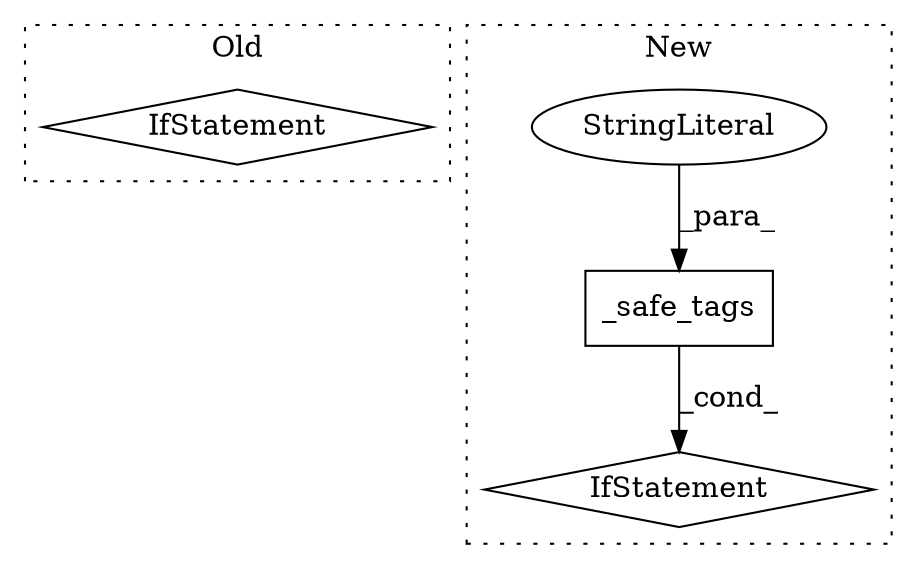 digraph G {
subgraph cluster0 {
1 [label="IfStatement" a="25" s="842,881" l="4,2" shape="diamond"];
label = "Old";
style="dotted";
}
subgraph cluster1 {
2 [label="_safe_tags" a="32" s="2837,2877" l="11,1" shape="box"];
3 [label="StringLiteral" a="45" s="2858" l="19" shape="ellipse"];
4 [label="IfStatement" a="25" s="2833,2878" l="4,2" shape="diamond"];
label = "New";
style="dotted";
}
2 -> 4 [label="_cond_"];
3 -> 2 [label="_para_"];
}